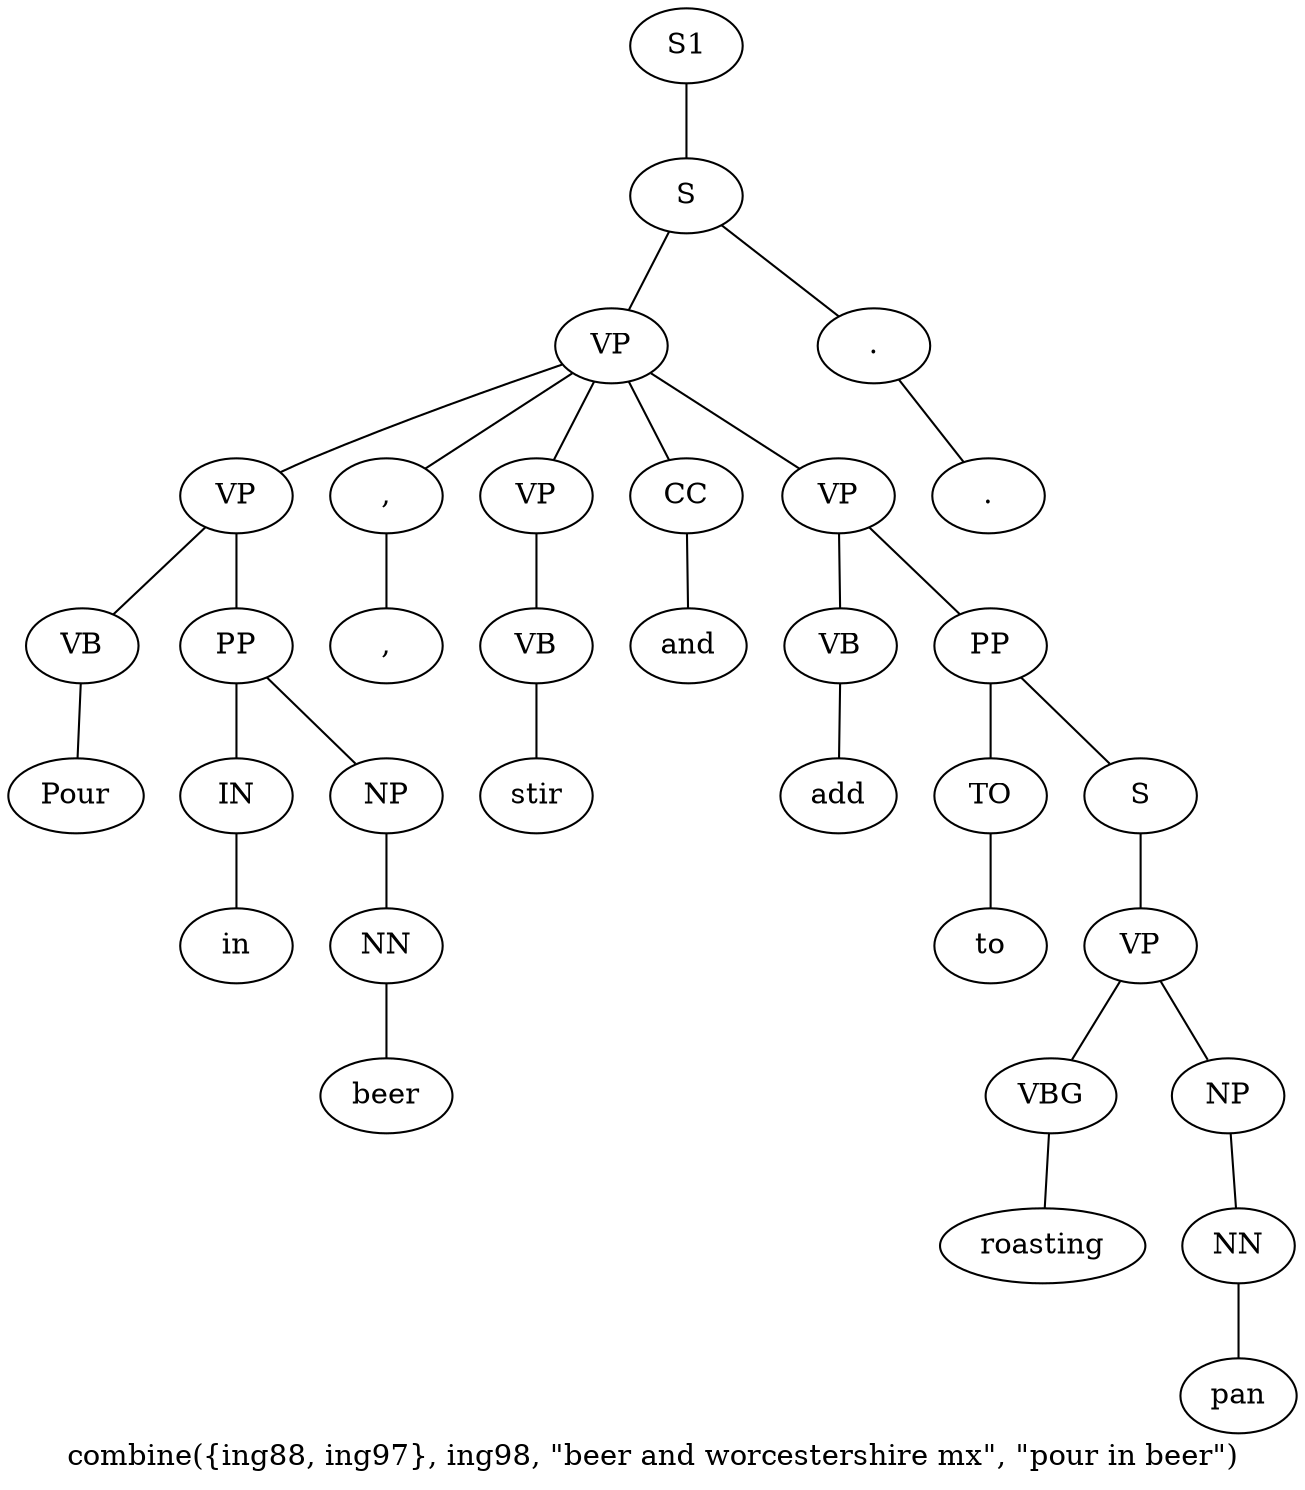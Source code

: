 graph SyntaxGraph {
	label = "combine({ing88, ing97}, ing98, \"beer and worcestershire mx\", \"pour in beer\")";
	Node0 [label="S1"];
	Node1 [label="S"];
	Node2 [label="VP"];
	Node3 [label="VP"];
	Node4 [label="VB"];
	Node5 [label="Pour"];
	Node6 [label="PP"];
	Node7 [label="IN"];
	Node8 [label="in"];
	Node9 [label="NP"];
	Node10 [label="NN"];
	Node11 [label="beer"];
	Node12 [label=","];
	Node13 [label=","];
	Node14 [label="VP"];
	Node15 [label="VB"];
	Node16 [label="stir"];
	Node17 [label="CC"];
	Node18 [label="and"];
	Node19 [label="VP"];
	Node20 [label="VB"];
	Node21 [label="add"];
	Node22 [label="PP"];
	Node23 [label="TO"];
	Node24 [label="to"];
	Node25 [label="S"];
	Node26 [label="VP"];
	Node27 [label="VBG"];
	Node28 [label="roasting"];
	Node29 [label="NP"];
	Node30 [label="NN"];
	Node31 [label="pan"];
	Node32 [label="."];
	Node33 [label="."];

	Node0 -- Node1;
	Node1 -- Node2;
	Node1 -- Node32;
	Node2 -- Node3;
	Node2 -- Node12;
	Node2 -- Node14;
	Node2 -- Node17;
	Node2 -- Node19;
	Node3 -- Node4;
	Node3 -- Node6;
	Node4 -- Node5;
	Node6 -- Node7;
	Node6 -- Node9;
	Node7 -- Node8;
	Node9 -- Node10;
	Node10 -- Node11;
	Node12 -- Node13;
	Node14 -- Node15;
	Node15 -- Node16;
	Node17 -- Node18;
	Node19 -- Node20;
	Node19 -- Node22;
	Node20 -- Node21;
	Node22 -- Node23;
	Node22 -- Node25;
	Node23 -- Node24;
	Node25 -- Node26;
	Node26 -- Node27;
	Node26 -- Node29;
	Node27 -- Node28;
	Node29 -- Node30;
	Node30 -- Node31;
	Node32 -- Node33;
}